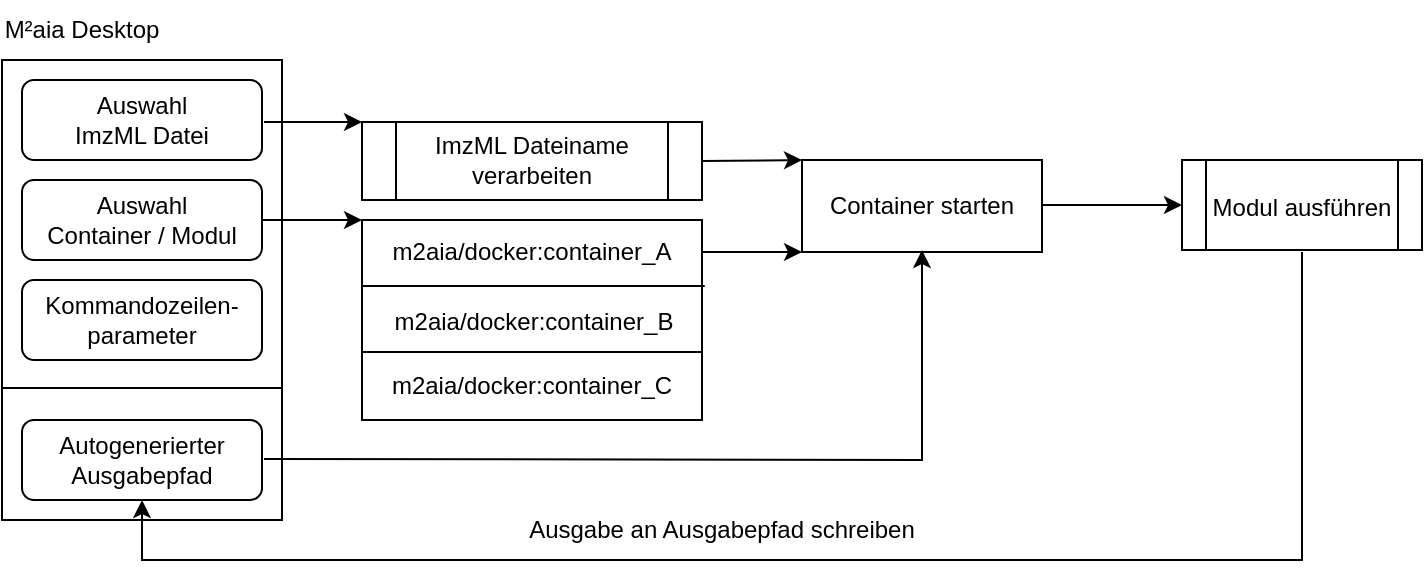 <mxfile><diagram id="4FgbaWRXCvxPz4MR8AEd" name="Page-1"><mxGraphModel dx="768" dy="635" grid="1" gridSize="10" guides="1" tooltips="1" connect="1" arrows="1" fold="1" page="1" pageScale="1" pageWidth="850" pageHeight="1100" math="0" shadow="0"><root><mxCell id="0"/><mxCell id="1" parent="0"/><mxCell id="3" value="" style="whiteSpace=wrap;html=1;" parent="1" vertex="1"><mxGeometry x="40" y="160" width="140" height="230" as="geometry"/></mxCell><mxCell id="4" value="M²aia Desktop" style="text;html=1;strokeColor=none;fillColor=none;align=center;verticalAlign=middle;whiteSpace=wrap;rounded=0;" parent="1" vertex="1"><mxGeometry x="40" y="130" width="80" height="30" as="geometry"/></mxCell><mxCell id="5" value="" style="rounded=1;whiteSpace=wrap;html=1;" parent="1" vertex="1"><mxGeometry x="50" y="170" width="120" height="40" as="geometry"/></mxCell><mxCell id="6" value="Auswahl &lt;br&gt;ImzML Datei" style="text;html=1;strokeColor=none;fillColor=none;align=center;verticalAlign=middle;whiteSpace=wrap;rounded=0;" parent="1" vertex="1"><mxGeometry x="50" y="175" width="120" height="30" as="geometry"/></mxCell><mxCell id="7" value="" style="rounded=1;whiteSpace=wrap;html=1;" parent="1" vertex="1"><mxGeometry x="50" y="220" width="120" height="40" as="geometry"/></mxCell><mxCell id="8" value="Auswahl &lt;br&gt;Container / Modul" style="text;html=1;strokeColor=none;fillColor=none;align=center;verticalAlign=middle;whiteSpace=wrap;rounded=0;" parent="1" vertex="1"><mxGeometry x="50" y="225" width="120" height="30" as="geometry"/></mxCell><mxCell id="9" value="" style="rounded=1;whiteSpace=wrap;html=1;" parent="1" vertex="1"><mxGeometry x="50" y="270" width="120" height="40" as="geometry"/></mxCell><mxCell id="10" value="Kommandozeilen-parameter" style="text;html=1;strokeColor=none;fillColor=none;align=center;verticalAlign=middle;whiteSpace=wrap;rounded=0;" parent="1" vertex="1"><mxGeometry x="50" y="275" width="120" height="30" as="geometry"/></mxCell><mxCell id="12" value="" style="rounded=1;whiteSpace=wrap;html=1;" parent="1" vertex="1"><mxGeometry x="50" y="340" width="120" height="40" as="geometry"/></mxCell><mxCell id="13" value="Autogenerierter Ausgabepfad" style="text;html=1;strokeColor=none;fillColor=none;align=center;verticalAlign=middle;whiteSpace=wrap;rounded=0;" parent="1" vertex="1"><mxGeometry x="50" y="345" width="120" height="30" as="geometry"/></mxCell><mxCell id="14" value="" style="endArrow=none;html=1;" parent="1" edge="1"><mxGeometry width="50" height="50" relative="1" as="geometry"><mxPoint x="40" y="324" as="sourcePoint"/><mxPoint x="180" y="324" as="targetPoint"/></mxGeometry></mxCell><mxCell id="15" value="" style="rounded=0;whiteSpace=wrap;html=1;" parent="1" vertex="1"><mxGeometry x="220" y="240" width="170" height="100" as="geometry"/></mxCell><mxCell id="16" value="" style="endArrow=none;html=1;exitX=0;exitY=0.33;exitDx=0;exitDy=0;entryX=1.008;entryY=0.33;entryDx=0;entryDy=0;exitPerimeter=0;entryPerimeter=0;" parent="1" source="15" target="15" edge="1"><mxGeometry width="50" height="50" relative="1" as="geometry"><mxPoint x="480" y="480" as="sourcePoint"/><mxPoint x="530" y="430" as="targetPoint"/><Array as="points"/></mxGeometry></mxCell><mxCell id="17" value="" style="endArrow=none;html=1;entryX=1;entryY=0.66;entryDx=0;entryDy=0;entryPerimeter=0;" parent="1" target="15" edge="1"><mxGeometry width="50" height="50" relative="1" as="geometry"><mxPoint x="220" y="306" as="sourcePoint"/><mxPoint x="340.96" y="300" as="targetPoint"/><Array as="points"/></mxGeometry></mxCell><mxCell id="18" value="m2aia/docker:container_A" style="text;html=1;strokeColor=none;fillColor=none;align=center;verticalAlign=middle;whiteSpace=wrap;rounded=0;" parent="1" vertex="1"><mxGeometry x="220" y="241" width="170" height="30" as="geometry"/></mxCell><mxCell id="19" value="m2aia/docker:container_B" style="text;html=1;strokeColor=none;fillColor=none;align=center;verticalAlign=middle;whiteSpace=wrap;rounded=0;" parent="1" vertex="1"><mxGeometry x="221" y="276" width="170" height="30" as="geometry"/></mxCell><mxCell id="20" value="m2aia/docker:container_C" style="text;html=1;strokeColor=none;fillColor=none;align=center;verticalAlign=middle;whiteSpace=wrap;rounded=0;" parent="1" vertex="1"><mxGeometry x="220" y="308" width="170" height="30" as="geometry"/></mxCell><mxCell id="21" value="" style="endArrow=classic;html=1;exitX=1;exitY=0.5;exitDx=0;exitDy=0;entryX=0;entryY=0;entryDx=0;entryDy=0;" parent="1" source="8" target="15" edge="1"><mxGeometry width="50" height="50" relative="1" as="geometry"><mxPoint x="230" y="380" as="sourcePoint"/><mxPoint x="190" y="240" as="targetPoint"/></mxGeometry></mxCell><mxCell id="23" value="" style="shape=process;whiteSpace=wrap;html=1;backgroundOutline=1;" parent="1" vertex="1"><mxGeometry x="220" y="191" width="170" height="39" as="geometry"/></mxCell><mxCell id="24" value="ImzML Dateiname verarbeiten" style="text;html=1;strokeColor=none;fillColor=none;align=center;verticalAlign=middle;whiteSpace=wrap;rounded=0;" parent="1" vertex="1"><mxGeometry x="240" y="190" width="130" height="40" as="geometry"/></mxCell><mxCell id="27" value="" style="endArrow=classic;html=1;exitX=1;exitY=0.5;exitDx=0;exitDy=0;entryX=0;entryY=0;entryDx=0;entryDy=0;" parent="1" target="23" edge="1"><mxGeometry width="50" height="50" relative="1" as="geometry"><mxPoint x="171" y="191" as="sourcePoint"/><mxPoint x="191" y="191" as="targetPoint"/></mxGeometry></mxCell><mxCell id="28" value="" style="endArrow=classic;html=1;exitX=1;exitY=0.5;exitDx=0;exitDy=0;" parent="1" source="18" edge="1"><mxGeometry width="50" height="50" relative="1" as="geometry"><mxPoint x="380" y="300" as="sourcePoint"/><mxPoint x="440" y="256" as="targetPoint"/></mxGeometry></mxCell><mxCell id="29" value="" style="endArrow=classic;html=1;exitX=1;exitY=0.5;exitDx=0;exitDy=0;entryX=0;entryY=0;entryDx=0;entryDy=0;" parent="1" source="23" target="30" edge="1"><mxGeometry width="50" height="50" relative="1" as="geometry"><mxPoint x="380" y="300" as="sourcePoint"/><mxPoint x="440" y="216" as="targetPoint"/></mxGeometry></mxCell><mxCell id="30" value="" style="rounded=0;whiteSpace=wrap;html=1;" parent="1" vertex="1"><mxGeometry x="440" y="210" width="120" height="46" as="geometry"/></mxCell><mxCell id="31" value="Container starten" style="text;html=1;strokeColor=none;fillColor=none;align=center;verticalAlign=middle;whiteSpace=wrap;rounded=0;" parent="1" vertex="1"><mxGeometry x="440" y="210" width="120" height="45" as="geometry"/></mxCell><mxCell id="32" value="" style="endArrow=classic;html=1;exitX=1;exitY=0.5;exitDx=0;exitDy=0;entryX=0.5;entryY=1;entryDx=0;entryDy=0;edgeStyle=orthogonalEdgeStyle;rounded=0;" parent="1" target="31" edge="1"><mxGeometry width="50" height="50" relative="1" as="geometry"><mxPoint x="171" y="359.5" as="sourcePoint"/><mxPoint x="500" y="360" as="targetPoint"/></mxGeometry></mxCell><mxCell id="33" value="" style="shape=process;whiteSpace=wrap;html=1;backgroundOutline=1;" parent="1" vertex="1"><mxGeometry x="630" y="210" width="120" height="45" as="geometry"/></mxCell><mxCell id="34" value="" style="endArrow=classic;html=1;rounded=0;exitX=1;exitY=0.5;exitDx=0;exitDy=0;entryX=0;entryY=0.5;entryDx=0;entryDy=0;" parent="1" source="31" target="33" edge="1"><mxGeometry width="50" height="50" relative="1" as="geometry"><mxPoint x="660" y="370" as="sourcePoint"/><mxPoint x="710" y="320" as="targetPoint"/></mxGeometry></mxCell><mxCell id="35" value="Modul ausführen" style="text;html=1;strokeColor=none;fillColor=none;align=center;verticalAlign=middle;whiteSpace=wrap;rounded=0;" parent="1" vertex="1"><mxGeometry x="640" y="211" width="100" height="45" as="geometry"/></mxCell><mxCell id="36" value="" style="endArrow=classic;html=1;rounded=0;entryX=0.5;entryY=1;entryDx=0;entryDy=0;exitX=0.5;exitY=1;exitDx=0;exitDy=0;" parent="1" source="35" target="12" edge="1"><mxGeometry width="50" height="50" relative="1" as="geometry"><mxPoint x="390" y="440" as="sourcePoint"/><mxPoint x="440" y="390" as="targetPoint"/><Array as="points"><mxPoint x="690" y="410"/><mxPoint x="110" y="410"/></Array></mxGeometry></mxCell><mxCell id="37" value="Ausgabe an Ausgabepfad schreiben" style="text;html=1;strokeColor=none;fillColor=none;align=center;verticalAlign=middle;whiteSpace=wrap;rounded=0;" parent="1" vertex="1"><mxGeometry x="110" y="380" width="580" height="30" as="geometry"/></mxCell></root></mxGraphModel></diagram></mxfile>